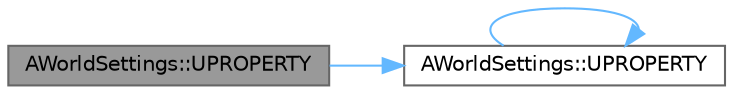 digraph "AWorldSettings::UPROPERTY"
{
 // INTERACTIVE_SVG=YES
 // LATEX_PDF_SIZE
  bgcolor="transparent";
  edge [fontname=Helvetica,fontsize=10,labelfontname=Helvetica,labelfontsize=10];
  node [fontname=Helvetica,fontsize=10,shape=box,height=0.2,width=0.4];
  rankdir="LR";
  Node1 [id="Node000001",label="AWorldSettings::UPROPERTY",height=0.2,width=0.4,color="gray40", fillcolor="grey60", style="filled", fontcolor="black",tooltip="Additional transform applied when applying LevelStreaming Transform to LevelInstance."];
  Node1 -> Node2 [id="edge1_Node000001_Node000002",color="steelblue1",style="solid",tooltip=" "];
  Node2 [id="Node000002",label="AWorldSettings::UPROPERTY",height=0.2,width=0.4,color="grey40", fillcolor="white", style="filled",URL="$d4/d73/classAWorldSettings.html#ad5bf1216f068cc87b6deda13f030eb5c",tooltip="PRECOMPUTED VISIBILITY SETTINGS."];
  Node2 -> Node2 [id="edge2_Node000002_Node000002",color="steelblue1",style="solid",tooltip=" "];
}
